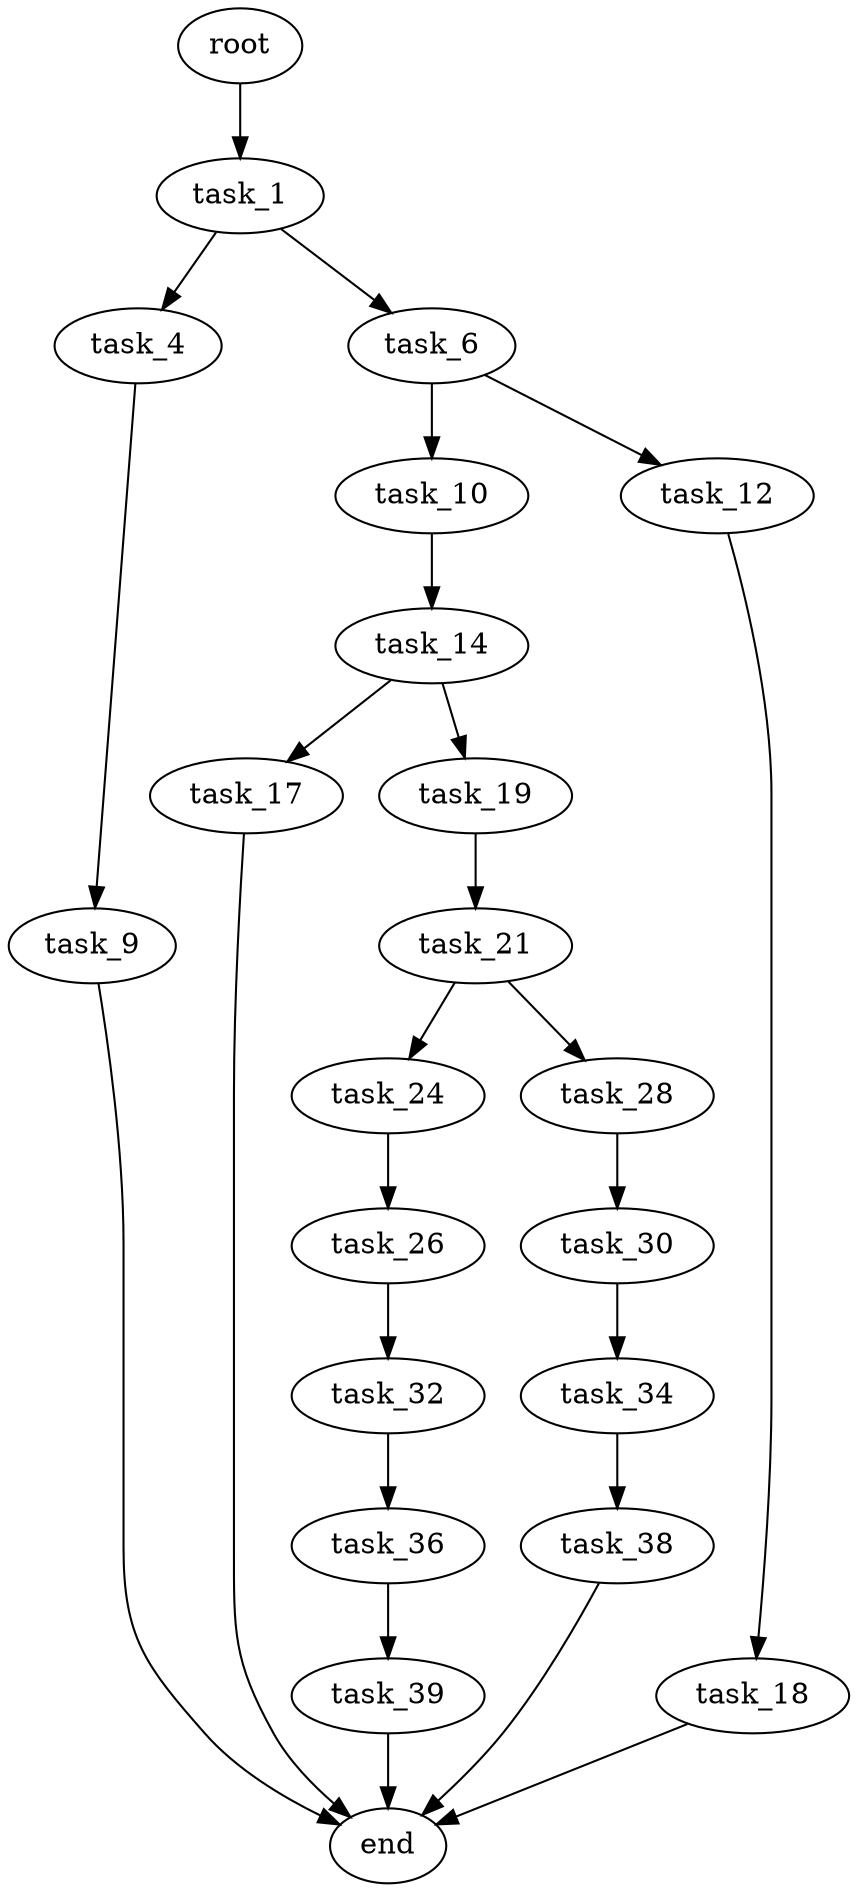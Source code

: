 digraph G {
  root [size="0.000000"];
  task_1 [size="28991029248.000000"];
  task_4 [size="175330111110.000000"];
  task_6 [size="28991029248.000000"];
  task_9 [size="159885112140.000000"];
  task_10 [size="8589934592.000000"];
  task_12 [size="549755813888.000000"];
  task_14 [size="28991029248.000000"];
  task_17 [size="5606723210.000000"];
  task_18 [size="12056677108.000000"];
  task_19 [size="219740429314.000000"];
  task_21 [size="1795331288.000000"];
  task_24 [size="167141121551.000000"];
  task_26 [size="41602789278.000000"];
  task_28 [size="782757789696.000000"];
  task_30 [size="887558466052.000000"];
  task_32 [size="236557005524.000000"];
  task_34 [size="368293445632.000000"];
  task_36 [size="253264003718.000000"];
  task_38 [size="782757789696.000000"];
  task_39 [size="549755813888.000000"];
  end [size="0.000000"];

  root -> task_1 [size="1.000000"];
  task_1 -> task_4 [size="75497472.000000"];
  task_1 -> task_6 [size="75497472.000000"];
  task_4 -> task_9 [size="301989888.000000"];
  task_6 -> task_10 [size="75497472.000000"];
  task_6 -> task_12 [size="75497472.000000"];
  task_9 -> end [size="1.000000"];
  task_10 -> task_14 [size="33554432.000000"];
  task_12 -> task_18 [size="536870912.000000"];
  task_14 -> task_17 [size="75497472.000000"];
  task_14 -> task_19 [size="75497472.000000"];
  task_17 -> end [size="1.000000"];
  task_18 -> end [size="1.000000"];
  task_19 -> task_21 [size="536870912.000000"];
  task_21 -> task_24 [size="33554432.000000"];
  task_21 -> task_28 [size="33554432.000000"];
  task_24 -> task_26 [size="411041792.000000"];
  task_26 -> task_32 [size="679477248.000000"];
  task_28 -> task_30 [size="679477248.000000"];
  task_30 -> task_34 [size="679477248.000000"];
  task_32 -> task_36 [size="679477248.000000"];
  task_34 -> task_38 [size="411041792.000000"];
  task_36 -> task_39 [size="301989888.000000"];
  task_38 -> end [size="1.000000"];
  task_39 -> end [size="1.000000"];
}
